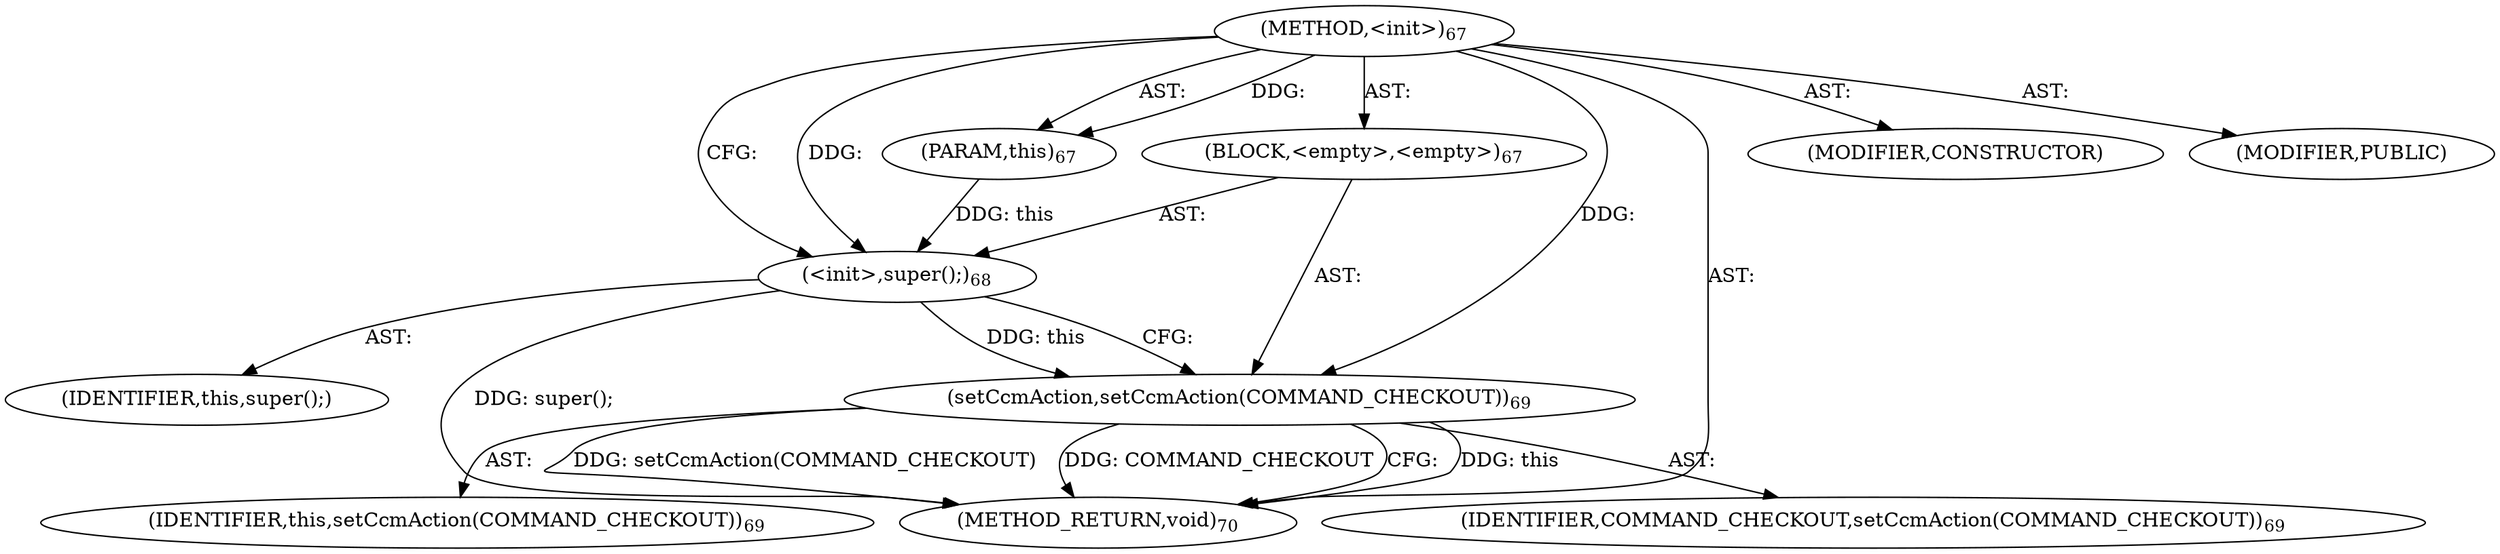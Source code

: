 digraph "&lt;init&gt;" {  
"111669149696" [label = <(METHOD,&lt;init&gt;)<SUB>67</SUB>> ]
"115964116992" [label = <(PARAM,this)<SUB>67</SUB>> ]
"25769803776" [label = <(BLOCK,&lt;empty&gt;,&lt;empty&gt;)<SUB>67</SUB>> ]
"30064771072" [label = <(&lt;init&gt;,super();)<SUB>68</SUB>> ]
"68719476736" [label = <(IDENTIFIER,this,super();)> ]
"30064771073" [label = <(setCcmAction,setCcmAction(COMMAND_CHECKOUT))<SUB>69</SUB>> ]
"68719476737" [label = <(IDENTIFIER,this,setCcmAction(COMMAND_CHECKOUT))<SUB>69</SUB>> ]
"68719476738" [label = <(IDENTIFIER,COMMAND_CHECKOUT,setCcmAction(COMMAND_CHECKOUT))<SUB>69</SUB>> ]
"133143986176" [label = <(MODIFIER,CONSTRUCTOR)> ]
"133143986177" [label = <(MODIFIER,PUBLIC)> ]
"128849018880" [label = <(METHOD_RETURN,void)<SUB>70</SUB>> ]
  "111669149696" -> "115964116992"  [ label = "AST: "] 
  "111669149696" -> "25769803776"  [ label = "AST: "] 
  "111669149696" -> "133143986176"  [ label = "AST: "] 
  "111669149696" -> "133143986177"  [ label = "AST: "] 
  "111669149696" -> "128849018880"  [ label = "AST: "] 
  "25769803776" -> "30064771072"  [ label = "AST: "] 
  "25769803776" -> "30064771073"  [ label = "AST: "] 
  "30064771072" -> "68719476736"  [ label = "AST: "] 
  "30064771073" -> "68719476737"  [ label = "AST: "] 
  "30064771073" -> "68719476738"  [ label = "AST: "] 
  "30064771072" -> "30064771073"  [ label = "CFG: "] 
  "30064771073" -> "128849018880"  [ label = "CFG: "] 
  "111669149696" -> "30064771072"  [ label = "CFG: "] 
  "30064771072" -> "128849018880"  [ label = "DDG: super();"] 
  "30064771073" -> "128849018880"  [ label = "DDG: this"] 
  "30064771073" -> "128849018880"  [ label = "DDG: setCcmAction(COMMAND_CHECKOUT)"] 
  "30064771073" -> "128849018880"  [ label = "DDG: COMMAND_CHECKOUT"] 
  "111669149696" -> "115964116992"  [ label = "DDG: "] 
  "115964116992" -> "30064771072"  [ label = "DDG: this"] 
  "111669149696" -> "30064771072"  [ label = "DDG: "] 
  "30064771072" -> "30064771073"  [ label = "DDG: this"] 
  "111669149696" -> "30064771073"  [ label = "DDG: "] 
}
